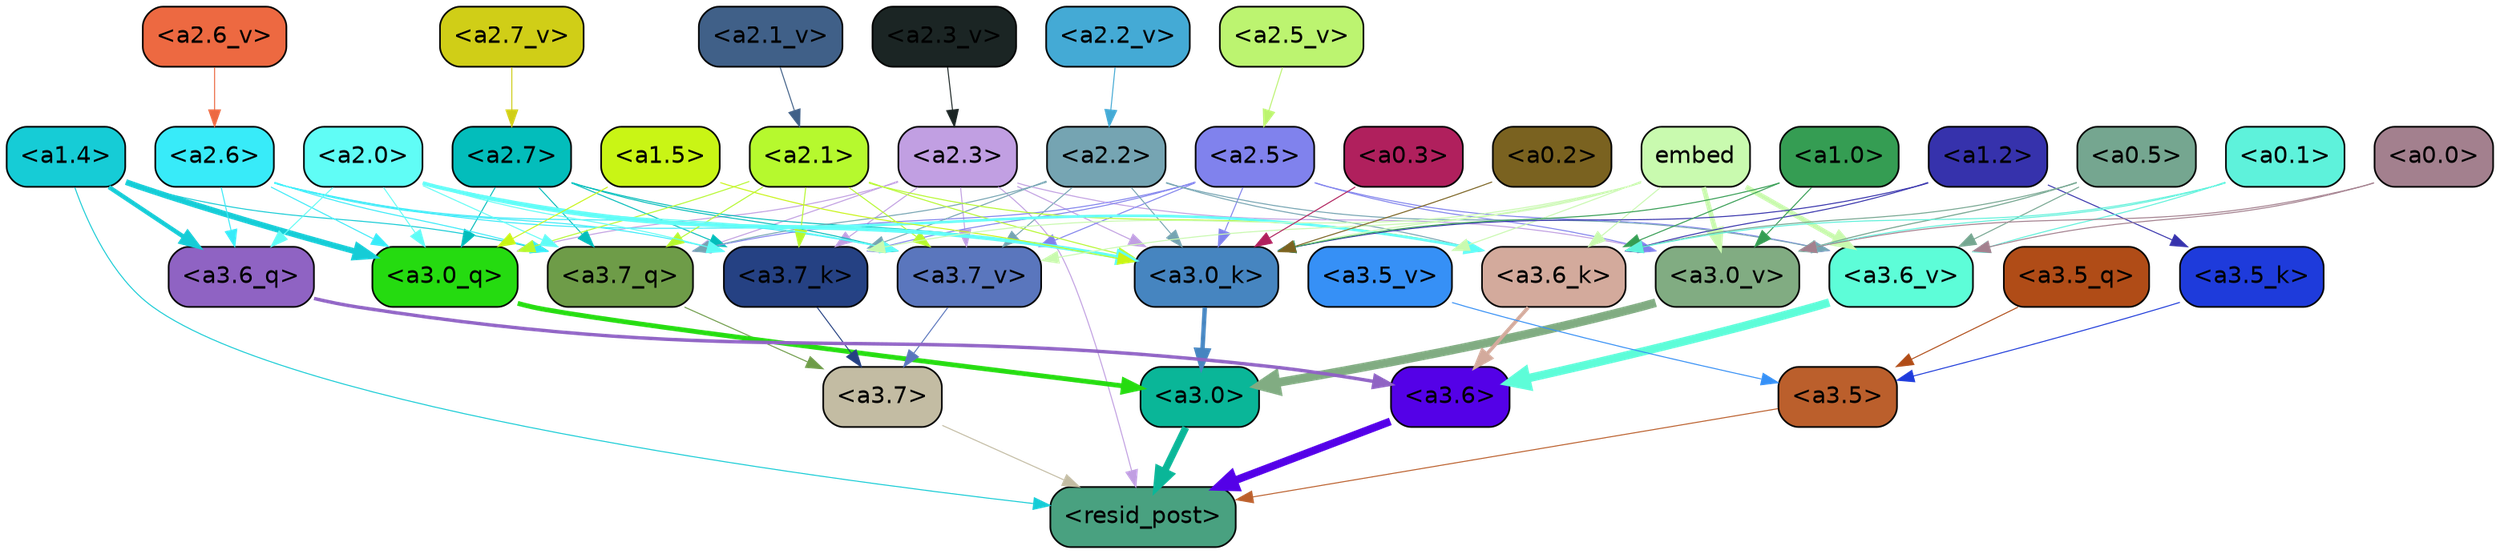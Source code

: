strict digraph "" {
	graph [bgcolor=transparent,
		layout=dot,
		overlap=false,
		splines=true
	];
	"<a3.7>"	[color=black,
		fillcolor="#c3bca3",
		fontname=Helvetica,
		shape=box,
		style="filled, rounded"];
	"<resid_post>"	[color=black,
		fillcolor="#49a180",
		fontname=Helvetica,
		shape=box,
		style="filled, rounded"];
	"<a3.7>" -> "<resid_post>"	[color="#c3bca3",
		penwidth=0.6];
	"<a3.6>"	[color=black,
		fillcolor="#5401e7",
		fontname=Helvetica,
		shape=box,
		style="filled, rounded"];
	"<a3.6>" -> "<resid_post>"	[color="#5401e7",
		penwidth=4.6696330308914185];
	"<a3.5>"	[color=black,
		fillcolor="#bb5f2c",
		fontname=Helvetica,
		shape=box,
		style="filled, rounded"];
	"<a3.5>" -> "<resid_post>"	[color="#bb5f2c",
		penwidth=0.6];
	"<a3.0>"	[color=black,
		fillcolor="#0ab698",
		fontname=Helvetica,
		shape=box,
		style="filled, rounded"];
	"<a3.0>" -> "<resid_post>"	[color="#0ab698",
		penwidth=4.282557368278503];
	"<a2.3>"	[color=black,
		fillcolor="#c19fe2",
		fontname=Helvetica,
		shape=box,
		style="filled, rounded"];
	"<a2.3>" -> "<resid_post>"	[color="#c19fe2",
		penwidth=0.6];
	"<a3.7_q>"	[color=black,
		fillcolor="#6e9c48",
		fontname=Helvetica,
		shape=box,
		style="filled, rounded"];
	"<a2.3>" -> "<a3.7_q>"	[color="#c19fe2",
		penwidth=0.6];
	"<a3.0_q>"	[color=black,
		fillcolor="#25db10",
		fontname=Helvetica,
		shape=box,
		style="filled, rounded"];
	"<a2.3>" -> "<a3.0_q>"	[color="#c19fe2",
		penwidth=0.6];
	"<a3.7_k>"	[color=black,
		fillcolor="#254183",
		fontname=Helvetica,
		shape=box,
		style="filled, rounded"];
	"<a2.3>" -> "<a3.7_k>"	[color="#c19fe2",
		penwidth=0.6];
	"<a3.0_k>"	[color=black,
		fillcolor="#4685c0",
		fontname=Helvetica,
		shape=box,
		style="filled, rounded"];
	"<a2.3>" -> "<a3.0_k>"	[color="#c19fe2",
		penwidth=0.6];
	"<a3.7_v>"	[color=black,
		fillcolor="#5a76bd",
		fontname=Helvetica,
		shape=box,
		style="filled, rounded"];
	"<a2.3>" -> "<a3.7_v>"	[color="#c19fe2",
		penwidth=0.6];
	"<a3.0_v>"	[color=black,
		fillcolor="#81ac82",
		fontname=Helvetica,
		shape=box,
		style="filled, rounded"];
	"<a2.3>" -> "<a3.0_v>"	[color="#c19fe2",
		penwidth=0.6];
	"<a1.4>"	[color=black,
		fillcolor="#16ccd6",
		fontname=Helvetica,
		shape=box,
		style="filled, rounded"];
	"<a1.4>" -> "<resid_post>"	[color="#16ccd6",
		penwidth=0.6];
	"<a1.4>" -> "<a3.7_q>"	[color="#16ccd6",
		penwidth=0.6];
	"<a3.6_q>"	[color=black,
		fillcolor="#8f63c3",
		fontname=Helvetica,
		shape=box,
		style="filled, rounded"];
	"<a1.4>" -> "<a3.6_q>"	[color="#16ccd6",
		penwidth=2.6073555648326874];
	"<a1.4>" -> "<a3.0_q>"	[color="#16ccd6",
		penwidth=3.4971605762839317];
	"<a3.7_q>" -> "<a3.7>"	[color="#6e9c48",
		penwidth=0.6];
	"<a3.6_q>" -> "<a3.6>"	[color="#8f63c3",
		penwidth=2.03758105635643];
	"<a3.5_q>"	[color=black,
		fillcolor="#b04c17",
		fontname=Helvetica,
		shape=box,
		style="filled, rounded"];
	"<a3.5_q>" -> "<a3.5>"	[color="#b04c17",
		penwidth=0.6];
	"<a3.0_q>" -> "<a3.0>"	[color="#25db10",
		penwidth=2.8638100624084473];
	"<a3.7_k>" -> "<a3.7>"	[color="#254183",
		penwidth=0.6];
	"<a3.6_k>"	[color=black,
		fillcolor="#d3aa9c",
		fontname=Helvetica,
		shape=box,
		style="filled, rounded"];
	"<a3.6_k>" -> "<a3.6>"	[color="#d3aa9c",
		penwidth=2.174198240041733];
	"<a3.5_k>"	[color=black,
		fillcolor="#1e3bdb",
		fontname=Helvetica,
		shape=box,
		style="filled, rounded"];
	"<a3.5_k>" -> "<a3.5>"	[color="#1e3bdb",
		penwidth=0.6];
	"<a3.0_k>" -> "<a3.0>"	[color="#4685c0",
		penwidth=2.6274144649505615];
	"<a3.7_v>" -> "<a3.7>"	[color="#5a76bd",
		penwidth=0.6];
	"<a3.6_v>"	[color=black,
		fillcolor="#5dfdd8",
		fontname=Helvetica,
		shape=box,
		style="filled, rounded"];
	"<a3.6_v>" -> "<a3.6>"	[color="#5dfdd8",
		penwidth=5.002329230308533];
	"<a3.5_v>"	[color=black,
		fillcolor="#3690f6",
		fontname=Helvetica,
		shape=box,
		style="filled, rounded"];
	"<a3.5_v>" -> "<a3.5>"	[color="#3690f6",
		penwidth=0.6];
	"<a3.0_v>" -> "<a3.0>"	[color="#81ac82",
		penwidth=5.188832879066467];
	"<a2.7>"	[color=black,
		fillcolor="#03bdbb",
		fontname=Helvetica,
		shape=box,
		style="filled, rounded"];
	"<a2.7>" -> "<a3.7_q>"	[color="#03bdbb",
		penwidth=0.6];
	"<a2.7>" -> "<a3.0_q>"	[color="#03bdbb",
		penwidth=0.6];
	"<a2.7>" -> "<a3.7_k>"	[color="#03bdbb",
		penwidth=0.6];
	"<a2.7>" -> "<a3.0_k>"	[color="#03bdbb",
		penwidth=0.6];
	"<a2.7>" -> "<a3.7_v>"	[color="#03bdbb",
		penwidth=0.6];
	"<a2.6>"	[color=black,
		fillcolor="#38ebf9",
		fontname=Helvetica,
		shape=box,
		style="filled, rounded"];
	"<a2.6>" -> "<a3.7_q>"	[color="#38ebf9",
		penwidth=0.6];
	"<a2.6>" -> "<a3.6_q>"	[color="#38ebf9",
		penwidth=0.6];
	"<a2.6>" -> "<a3.0_q>"	[color="#38ebf9",
		penwidth=0.6];
	"<a2.6>" -> "<a3.7_k>"	[color="#38ebf9",
		penwidth=0.6];
	"<a2.6>" -> "<a3.0_k>"	[color="#38ebf9",
		penwidth=0.6];
	"<a2.6>" -> "<a3.7_v>"	[color="#38ebf9",
		penwidth=0.6];
	"<a2.5>"	[color=black,
		fillcolor="#8082ed",
		fontname=Helvetica,
		shape=box,
		style="filled, rounded"];
	"<a2.5>" -> "<a3.7_q>"	[color="#8082ed",
		penwidth=0.6];
	"<a2.5>" -> "<a3.7_k>"	[color="#8082ed",
		penwidth=0.6];
	"<a2.5>" -> "<a3.0_k>"	[color="#8082ed",
		penwidth=0.6];
	"<a2.5>" -> "<a3.7_v>"	[color="#8082ed",
		penwidth=0.6];
	"<a2.5>" -> "<a3.6_v>"	[color="#8082ed",
		penwidth=0.6];
	"<a2.5>" -> "<a3.0_v>"	[color="#8082ed",
		penwidth=0.6];
	"<a2.2>"	[color=black,
		fillcolor="#75a4b2",
		fontname=Helvetica,
		shape=box,
		style="filled, rounded"];
	"<a2.2>" -> "<a3.7_q>"	[color="#75a4b2",
		penwidth=0.6];
	"<a2.2>" -> "<a3.7_k>"	[color="#75a4b2",
		penwidth=0.6];
	"<a2.2>" -> "<a3.6_k>"	[color="#75a4b2",
		penwidth=0.6];
	"<a2.2>" -> "<a3.0_k>"	[color="#75a4b2",
		penwidth=0.6];
	"<a2.2>" -> "<a3.7_v>"	[color="#75a4b2",
		penwidth=0.6];
	"<a2.2>" -> "<a3.6_v>"	[color="#75a4b2",
		penwidth=0.6];
	"<a2.1>"	[color=black,
		fillcolor="#b6f92e",
		fontname=Helvetica,
		shape=box,
		style="filled, rounded"];
	"<a2.1>" -> "<a3.7_q>"	[color="#b6f92e",
		penwidth=0.6];
	"<a2.1>" -> "<a3.0_q>"	[color="#b6f92e",
		penwidth=0.6];
	"<a2.1>" -> "<a3.7_k>"	[color="#b6f92e",
		penwidth=0.6];
	"<a2.1>" -> "<a3.6_k>"	[color="#b6f92e",
		penwidth=0.6];
	"<a2.1>" -> "<a3.0_k>"	[color="#b6f92e",
		penwidth=0.6];
	"<a2.1>" -> "<a3.7_v>"	[color="#b6f92e",
		penwidth=0.6];
	"<a2.0>"	[color=black,
		fillcolor="#60fdf6",
		fontname=Helvetica,
		shape=box,
		style="filled, rounded"];
	"<a2.0>" -> "<a3.7_q>"	[color="#60fdf6",
		penwidth=0.6];
	"<a2.0>" -> "<a3.6_q>"	[color="#60fdf6",
		penwidth=0.6];
	"<a2.0>" -> "<a3.0_q>"	[color="#60fdf6",
		penwidth=0.6];
	"<a2.0>" -> "<a3.7_k>"	[color="#60fdf6",
		penwidth=0.6];
	"<a2.0>" -> "<a3.6_k>"	[color="#60fdf6",
		penwidth=1.5568191409111023];
	"<a2.0>" -> "<a3.0_k>"	[color="#60fdf6",
		penwidth=2.270527422428131];
	"<a2.0>" -> "<a3.7_v>"	[color="#60fdf6",
		penwidth=0.6];
	"<a1.5>"	[color=black,
		fillcolor="#c9f515",
		fontname=Helvetica,
		shape=box,
		style="filled, rounded"];
	"<a1.5>" -> "<a3.0_q>"	[color="#c9f515",
		penwidth=0.6];
	"<a1.5>" -> "<a3.0_k>"	[color="#c9f515",
		penwidth=0.6];
	embed	[color=black,
		fillcolor="#c9faaf",
		fontname=Helvetica,
		shape=box,
		style="filled, rounded"];
	embed -> "<a3.7_k>"	[color="#c9faaf",
		penwidth=0.6];
	embed -> "<a3.6_k>"	[color="#c9faaf",
		penwidth=0.6];
	embed -> "<a3.0_k>"	[color="#c9faaf",
		penwidth=0.6];
	embed -> "<a3.7_v>"	[color="#c9faaf",
		penwidth=0.6];
	embed -> "<a3.6_v>"	[color="#c9faaf",
		penwidth=2.9588699340820312];
	embed -> "<a3.5_v>"	[color="#c9faaf",
		penwidth=0.6];
	embed -> "<a3.0_v>"	[color="#c9faaf",
		penwidth=2.8686431646347046];
	"<a1.2>"	[color=black,
		fillcolor="#3632ac",
		fontname=Helvetica,
		shape=box,
		style="filled, rounded"];
	"<a1.2>" -> "<a3.6_k>"	[color="#3632ac",
		penwidth=0.6];
	"<a1.2>" -> "<a3.5_k>"	[color="#3632ac",
		penwidth=0.6];
	"<a1.2>" -> "<a3.0_k>"	[color="#3632ac",
		penwidth=0.6];
	"<a1.0>"	[color=black,
		fillcolor="#359d53",
		fontname=Helvetica,
		shape=box,
		style="filled, rounded"];
	"<a1.0>" -> "<a3.6_k>"	[color="#359d53",
		penwidth=0.6];
	"<a1.0>" -> "<a3.0_k>"	[color="#359d53",
		penwidth=0.6];
	"<a1.0>" -> "<a3.0_v>"	[color="#359d53",
		penwidth=0.6];
	"<a0.5>"	[color=black,
		fillcolor="#75a690",
		fontname=Helvetica,
		shape=box,
		style="filled, rounded"];
	"<a0.5>" -> "<a3.6_k>"	[color="#75a690",
		penwidth=0.6];
	"<a0.5>" -> "<a3.6_v>"	[color="#75a690",
		penwidth=0.6];
	"<a0.5>" -> "<a3.0_v>"	[color="#75a690",
		penwidth=0.6421224474906921];
	"<a0.1>"	[color=black,
		fillcolor="#5ef2db",
		fontname=Helvetica,
		shape=box,
		style="filled, rounded"];
	"<a0.1>" -> "<a3.6_k>"	[color="#5ef2db",
		penwidth=0.6];
	"<a0.1>" -> "<a3.6_v>"	[color="#5ef2db",
		penwidth=0.6];
	"<a0.1>" -> "<a3.0_v>"	[color="#5ef2db",
		penwidth=0.6];
	"<a0.3>"	[color=black,
		fillcolor="#b0205d",
		fontname=Helvetica,
		shape=box,
		style="filled, rounded"];
	"<a0.3>" -> "<a3.0_k>"	[color="#b0205d",
		penwidth=0.6];
	"<a0.2>"	[color=black,
		fillcolor="#7a6220",
		fontname=Helvetica,
		shape=box,
		style="filled, rounded"];
	"<a0.2>" -> "<a3.0_k>"	[color="#7a6220",
		penwidth=0.6];
	"<a0.0>"	[color=black,
		fillcolor="#a3808e",
		fontname=Helvetica,
		shape=box,
		style="filled, rounded"];
	"<a0.0>" -> "<a3.6_v>"	[color="#a3808e",
		penwidth=0.6];
	"<a0.0>" -> "<a3.0_v>"	[color="#a3808e",
		penwidth=0.6];
	"<a2.7_v>"	[color=black,
		fillcolor="#d0ce17",
		fontname=Helvetica,
		shape=box,
		style="filled, rounded"];
	"<a2.7_v>" -> "<a2.7>"	[color="#d0ce17",
		penwidth=0.6];
	"<a2.6_v>"	[color=black,
		fillcolor="#ed6941",
		fontname=Helvetica,
		shape=box,
		style="filled, rounded"];
	"<a2.6_v>" -> "<a2.6>"	[color="#ed6941",
		penwidth=0.6];
	"<a2.5_v>"	[color=black,
		fillcolor="#bcf470",
		fontname=Helvetica,
		shape=box,
		style="filled, rounded"];
	"<a2.5_v>" -> "<a2.5>"	[color="#bcf470",
		penwidth=0.6];
	"<a2.3_v>"	[color=black,
		fillcolor="#1b2524",
		fontname=Helvetica,
		shape=box,
		style="filled, rounded"];
	"<a2.3_v>" -> "<a2.3>"	[color="#1b2524",
		penwidth=0.6];
	"<a2.2_v>"	[color=black,
		fillcolor="#44aad5",
		fontname=Helvetica,
		shape=box,
		style="filled, rounded"];
	"<a2.2_v>" -> "<a2.2>"	[color="#44aad5",
		penwidth=0.6];
	"<a2.1_v>"	[color=black,
		fillcolor="#406088",
		fontname=Helvetica,
		shape=box,
		style="filled, rounded"];
	"<a2.1_v>" -> "<a2.1>"	[color="#406088",
		penwidth=0.6];
}
